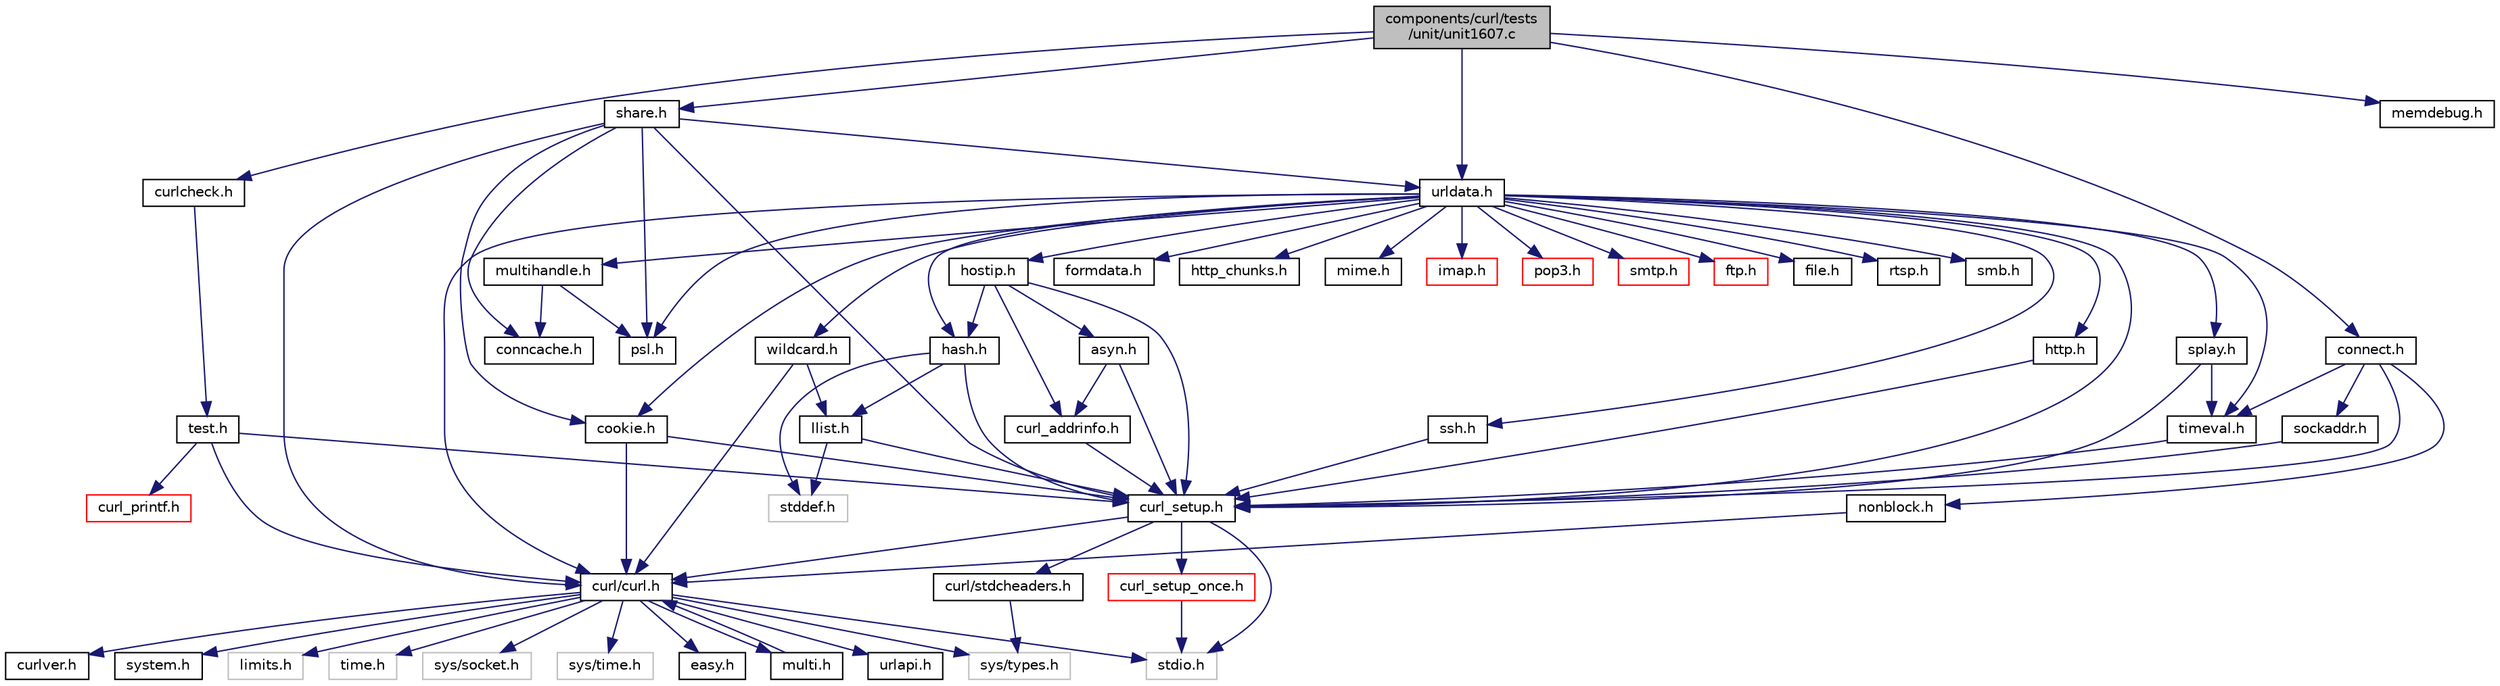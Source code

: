 digraph "components/curl/tests/unit/unit1607.c"
{
  edge [fontname="Helvetica",fontsize="10",labelfontname="Helvetica",labelfontsize="10"];
  node [fontname="Helvetica",fontsize="10",shape=record];
  Node0 [label="components/curl/tests\l/unit/unit1607.c",height=0.2,width=0.4,color="black", fillcolor="grey75", style="filled", fontcolor="black"];
  Node0 -> Node1 [color="midnightblue",fontsize="10",style="solid",fontname="Helvetica"];
  Node1 [label="curlcheck.h",height=0.2,width=0.4,color="black", fillcolor="white", style="filled",URL="$curlcheck_8h.html"];
  Node1 -> Node2 [color="midnightblue",fontsize="10",style="solid",fontname="Helvetica"];
  Node2 [label="test.h",height=0.2,width=0.4,color="black", fillcolor="white", style="filled",URL="$test_8h.html"];
  Node2 -> Node3 [color="midnightblue",fontsize="10",style="solid",fontname="Helvetica"];
  Node3 [label="curl_setup.h",height=0.2,width=0.4,color="black", fillcolor="white", style="filled",URL="$curl__setup_8h.html"];
  Node3 -> Node4 [color="midnightblue",fontsize="10",style="solid",fontname="Helvetica"];
  Node4 [label="curl/curl.h",height=0.2,width=0.4,color="black", fillcolor="white", style="filled",URL="$curl_8h.html"];
  Node4 -> Node5 [color="midnightblue",fontsize="10",style="solid",fontname="Helvetica"];
  Node5 [label="curlver.h",height=0.2,width=0.4,color="black", fillcolor="white", style="filled",URL="$curlver_8h.html"];
  Node4 -> Node6 [color="midnightblue",fontsize="10",style="solid",fontname="Helvetica"];
  Node6 [label="system.h",height=0.2,width=0.4,color="black", fillcolor="white", style="filled",URL="$components_2curl_2include_2curl_2_system_8h.html"];
  Node4 -> Node7 [color="midnightblue",fontsize="10",style="solid",fontname="Helvetica"];
  Node7 [label="stdio.h",height=0.2,width=0.4,color="grey75", fillcolor="white", style="filled"];
  Node4 -> Node8 [color="midnightblue",fontsize="10",style="solid",fontname="Helvetica"];
  Node8 [label="limits.h",height=0.2,width=0.4,color="grey75", fillcolor="white", style="filled"];
  Node4 -> Node9 [color="midnightblue",fontsize="10",style="solid",fontname="Helvetica"];
  Node9 [label="sys/types.h",height=0.2,width=0.4,color="grey75", fillcolor="white", style="filled"];
  Node4 -> Node10 [color="midnightblue",fontsize="10",style="solid",fontname="Helvetica"];
  Node10 [label="time.h",height=0.2,width=0.4,color="grey75", fillcolor="white", style="filled"];
  Node4 -> Node11 [color="midnightblue",fontsize="10",style="solid",fontname="Helvetica"];
  Node11 [label="sys/socket.h",height=0.2,width=0.4,color="grey75", fillcolor="white", style="filled"];
  Node4 -> Node12 [color="midnightblue",fontsize="10",style="solid",fontname="Helvetica"];
  Node12 [label="sys/time.h",height=0.2,width=0.4,color="grey75", fillcolor="white", style="filled"];
  Node4 -> Node13 [color="midnightblue",fontsize="10",style="solid",fontname="Helvetica"];
  Node13 [label="easy.h",height=0.2,width=0.4,color="black", fillcolor="white", style="filled",URL="$easy_8h.html"];
  Node4 -> Node14 [color="midnightblue",fontsize="10",style="solid",fontname="Helvetica"];
  Node14 [label="multi.h",height=0.2,width=0.4,color="black", fillcolor="white", style="filled",URL="$multi_8h.html"];
  Node14 -> Node4 [color="midnightblue",fontsize="10",style="solid",fontname="Helvetica"];
  Node4 -> Node15 [color="midnightblue",fontsize="10",style="solid",fontname="Helvetica"];
  Node15 [label="urlapi.h",height=0.2,width=0.4,color="black", fillcolor="white", style="filled",URL="$urlapi_8h.html"];
  Node3 -> Node7 [color="midnightblue",fontsize="10",style="solid",fontname="Helvetica"];
  Node3 -> Node16 [color="midnightblue",fontsize="10",style="solid",fontname="Helvetica"];
  Node16 [label="curl/stdcheaders.h",height=0.2,width=0.4,color="black", fillcolor="white", style="filled",URL="$stdcheaders_8h.html"];
  Node16 -> Node9 [color="midnightblue",fontsize="10",style="solid",fontname="Helvetica"];
  Node3 -> Node17 [color="midnightblue",fontsize="10",style="solid",fontname="Helvetica"];
  Node17 [label="curl_setup_once.h",height=0.2,width=0.4,color="red", fillcolor="white", style="filled",URL="$curl__setup__once_8h.html"];
  Node17 -> Node7 [color="midnightblue",fontsize="10",style="solid",fontname="Helvetica"];
  Node2 -> Node4 [color="midnightblue",fontsize="10",style="solid",fontname="Helvetica"];
  Node2 -> Node23 [color="midnightblue",fontsize="10",style="solid",fontname="Helvetica"];
  Node23 [label="curl_printf.h",height=0.2,width=0.4,color="red", fillcolor="white", style="filled",URL="$curl__printf_8h.html"];
  Node0 -> Node25 [color="midnightblue",fontsize="10",style="solid",fontname="Helvetica"];
  Node25 [label="urldata.h",height=0.2,width=0.4,color="black", fillcolor="white", style="filled",URL="$urldata_8h.html"];
  Node25 -> Node3 [color="midnightblue",fontsize="10",style="solid",fontname="Helvetica"];
  Node25 -> Node26 [color="midnightblue",fontsize="10",style="solid",fontname="Helvetica"];
  Node26 [label="cookie.h",height=0.2,width=0.4,color="black", fillcolor="white", style="filled",URL="$cookie_8h.html"];
  Node26 -> Node3 [color="midnightblue",fontsize="10",style="solid",fontname="Helvetica"];
  Node26 -> Node4 [color="midnightblue",fontsize="10",style="solid",fontname="Helvetica"];
  Node25 -> Node27 [color="midnightblue",fontsize="10",style="solid",fontname="Helvetica"];
  Node27 [label="psl.h",height=0.2,width=0.4,color="black", fillcolor="white", style="filled",URL="$psl_8h.html"];
  Node25 -> Node28 [color="midnightblue",fontsize="10",style="solid",fontname="Helvetica"];
  Node28 [label="formdata.h",height=0.2,width=0.4,color="black", fillcolor="white", style="filled",URL="$formdata_8h.html"];
  Node25 -> Node29 [color="midnightblue",fontsize="10",style="solid",fontname="Helvetica"];
  Node29 [label="timeval.h",height=0.2,width=0.4,color="black", fillcolor="white", style="filled",URL="$timeval_8h.html"];
  Node29 -> Node3 [color="midnightblue",fontsize="10",style="solid",fontname="Helvetica"];
  Node25 -> Node4 [color="midnightblue",fontsize="10",style="solid",fontname="Helvetica"];
  Node25 -> Node30 [color="midnightblue",fontsize="10",style="solid",fontname="Helvetica"];
  Node30 [label="http_chunks.h",height=0.2,width=0.4,color="black", fillcolor="white", style="filled",URL="$http__chunks_8h.html"];
  Node25 -> Node31 [color="midnightblue",fontsize="10",style="solid",fontname="Helvetica"];
  Node31 [label="hostip.h",height=0.2,width=0.4,color="black", fillcolor="white", style="filled",URL="$hostip_8h.html"];
  Node31 -> Node3 [color="midnightblue",fontsize="10",style="solid",fontname="Helvetica"];
  Node31 -> Node32 [color="midnightblue",fontsize="10",style="solid",fontname="Helvetica"];
  Node32 [label="hash.h",height=0.2,width=0.4,color="black", fillcolor="white", style="filled",URL="$hash_8h.html"];
  Node32 -> Node3 [color="midnightblue",fontsize="10",style="solid",fontname="Helvetica"];
  Node32 -> Node33 [color="midnightblue",fontsize="10",style="solid",fontname="Helvetica"];
  Node33 [label="stddef.h",height=0.2,width=0.4,color="grey75", fillcolor="white", style="filled"];
  Node32 -> Node34 [color="midnightblue",fontsize="10",style="solid",fontname="Helvetica"];
  Node34 [label="llist.h",height=0.2,width=0.4,color="black", fillcolor="white", style="filled",URL="$llist_8h.html"];
  Node34 -> Node3 [color="midnightblue",fontsize="10",style="solid",fontname="Helvetica"];
  Node34 -> Node33 [color="midnightblue",fontsize="10",style="solid",fontname="Helvetica"];
  Node31 -> Node35 [color="midnightblue",fontsize="10",style="solid",fontname="Helvetica"];
  Node35 [label="curl_addrinfo.h",height=0.2,width=0.4,color="black", fillcolor="white", style="filled",URL="$curl__addrinfo_8h.html"];
  Node35 -> Node3 [color="midnightblue",fontsize="10",style="solid",fontname="Helvetica"];
  Node31 -> Node36 [color="midnightblue",fontsize="10",style="solid",fontname="Helvetica"];
  Node36 [label="asyn.h",height=0.2,width=0.4,color="black", fillcolor="white", style="filled",URL="$asyn_8h.html"];
  Node36 -> Node3 [color="midnightblue",fontsize="10",style="solid",fontname="Helvetica"];
  Node36 -> Node35 [color="midnightblue",fontsize="10",style="solid",fontname="Helvetica"];
  Node25 -> Node32 [color="midnightblue",fontsize="10",style="solid",fontname="Helvetica"];
  Node25 -> Node37 [color="midnightblue",fontsize="10",style="solid",fontname="Helvetica"];
  Node37 [label="splay.h",height=0.2,width=0.4,color="black", fillcolor="white", style="filled",URL="$splay_8h.html"];
  Node37 -> Node3 [color="midnightblue",fontsize="10",style="solid",fontname="Helvetica"];
  Node37 -> Node29 [color="midnightblue",fontsize="10",style="solid",fontname="Helvetica"];
  Node25 -> Node38 [color="midnightblue",fontsize="10",style="solid",fontname="Helvetica"];
  Node38 [label="mime.h",height=0.2,width=0.4,color="black", fillcolor="white", style="filled",URL="$mime_8h.html"];
  Node25 -> Node39 [color="midnightblue",fontsize="10",style="solid",fontname="Helvetica"];
  Node39 [label="imap.h",height=0.2,width=0.4,color="red", fillcolor="white", style="filled",URL="$imap_8h.html"];
  Node25 -> Node42 [color="midnightblue",fontsize="10",style="solid",fontname="Helvetica"];
  Node42 [label="pop3.h",height=0.2,width=0.4,color="red", fillcolor="white", style="filled",URL="$pop3_8h.html"];
  Node25 -> Node43 [color="midnightblue",fontsize="10",style="solid",fontname="Helvetica"];
  Node43 [label="smtp.h",height=0.2,width=0.4,color="red", fillcolor="white", style="filled",URL="$smtp_8h.html"];
  Node25 -> Node44 [color="midnightblue",fontsize="10",style="solid",fontname="Helvetica"];
  Node44 [label="ftp.h",height=0.2,width=0.4,color="red", fillcolor="white", style="filled",URL="$ftp_8h.html"];
  Node25 -> Node45 [color="midnightblue",fontsize="10",style="solid",fontname="Helvetica"];
  Node45 [label="file.h",height=0.2,width=0.4,color="black", fillcolor="white", style="filled",URL="$components_2curl_2lib_2_file_8h.html"];
  Node25 -> Node46 [color="midnightblue",fontsize="10",style="solid",fontname="Helvetica"];
  Node46 [label="ssh.h",height=0.2,width=0.4,color="black", fillcolor="white", style="filled",URL="$ssh_8h.html"];
  Node46 -> Node3 [color="midnightblue",fontsize="10",style="solid",fontname="Helvetica"];
  Node25 -> Node47 [color="midnightblue",fontsize="10",style="solid",fontname="Helvetica"];
  Node47 [label="http.h",height=0.2,width=0.4,color="black", fillcolor="white", style="filled",URL="$http_8h.html"];
  Node47 -> Node3 [color="midnightblue",fontsize="10",style="solid",fontname="Helvetica"];
  Node25 -> Node48 [color="midnightblue",fontsize="10",style="solid",fontname="Helvetica"];
  Node48 [label="rtsp.h",height=0.2,width=0.4,color="black", fillcolor="white", style="filled",URL="$rtsp_8h.html"];
  Node25 -> Node49 [color="midnightblue",fontsize="10",style="solid",fontname="Helvetica"];
  Node49 [label="smb.h",height=0.2,width=0.4,color="black", fillcolor="white", style="filled",URL="$smb_8h.html"];
  Node25 -> Node50 [color="midnightblue",fontsize="10",style="solid",fontname="Helvetica"];
  Node50 [label="wildcard.h",height=0.2,width=0.4,color="black", fillcolor="white", style="filled",URL="$wildcard_8h.html"];
  Node50 -> Node4 [color="midnightblue",fontsize="10",style="solid",fontname="Helvetica"];
  Node50 -> Node34 [color="midnightblue",fontsize="10",style="solid",fontname="Helvetica"];
  Node25 -> Node51 [color="midnightblue",fontsize="10",style="solid",fontname="Helvetica"];
  Node51 [label="multihandle.h",height=0.2,width=0.4,color="black", fillcolor="white", style="filled",URL="$multihandle_8h.html"];
  Node51 -> Node52 [color="midnightblue",fontsize="10",style="solid",fontname="Helvetica"];
  Node52 [label="conncache.h",height=0.2,width=0.4,color="black", fillcolor="white", style="filled",URL="$conncache_8h.html"];
  Node51 -> Node27 [color="midnightblue",fontsize="10",style="solid",fontname="Helvetica"];
  Node0 -> Node53 [color="midnightblue",fontsize="10",style="solid",fontname="Helvetica"];
  Node53 [label="connect.h",height=0.2,width=0.4,color="black", fillcolor="white", style="filled",URL="$connect_8h.html"];
  Node53 -> Node3 [color="midnightblue",fontsize="10",style="solid",fontname="Helvetica"];
  Node53 -> Node54 [color="midnightblue",fontsize="10",style="solid",fontname="Helvetica"];
  Node54 [label="nonblock.h",height=0.2,width=0.4,color="black", fillcolor="white", style="filled",URL="$nonblock_8h.html"];
  Node54 -> Node4 [color="midnightblue",fontsize="10",style="solid",fontname="Helvetica"];
  Node53 -> Node55 [color="midnightblue",fontsize="10",style="solid",fontname="Helvetica"];
  Node55 [label="sockaddr.h",height=0.2,width=0.4,color="black", fillcolor="white", style="filled",URL="$sockaddr_8h.html"];
  Node55 -> Node3 [color="midnightblue",fontsize="10",style="solid",fontname="Helvetica"];
  Node53 -> Node29 [color="midnightblue",fontsize="10",style="solid",fontname="Helvetica"];
  Node0 -> Node56 [color="midnightblue",fontsize="10",style="solid",fontname="Helvetica"];
  Node56 [label="share.h",height=0.2,width=0.4,color="black", fillcolor="white", style="filled",URL="$share_8h.html"];
  Node56 -> Node3 [color="midnightblue",fontsize="10",style="solid",fontname="Helvetica"];
  Node56 -> Node4 [color="midnightblue",fontsize="10",style="solid",fontname="Helvetica"];
  Node56 -> Node26 [color="midnightblue",fontsize="10",style="solid",fontname="Helvetica"];
  Node56 -> Node27 [color="midnightblue",fontsize="10",style="solid",fontname="Helvetica"];
  Node56 -> Node25 [color="midnightblue",fontsize="10",style="solid",fontname="Helvetica"];
  Node56 -> Node52 [color="midnightblue",fontsize="10",style="solid",fontname="Helvetica"];
  Node0 -> Node57 [color="midnightblue",fontsize="10",style="solid",fontname="Helvetica"];
  Node57 [label="memdebug.h",height=0.2,width=0.4,color="black", fillcolor="white", style="filled",URL="$memdebug_8h.html"];
}
